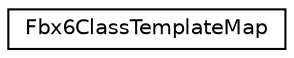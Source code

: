 digraph "クラス階層図"
{
  edge [fontname="Helvetica",fontsize="10",labelfontname="Helvetica",labelfontsize="10"];
  node [fontname="Helvetica",fontsize="10",shape=record];
  rankdir="LR";
  Node0 [label="Fbx6ClassTemplateMap",height=0.2,width=0.4,color="black", fillcolor="white", style="filled",URL="$class_fbx6_class_template_map.html",tooltip="Helper class to merge Class root property templates. Add class id and object to the template and sear..."];
}
